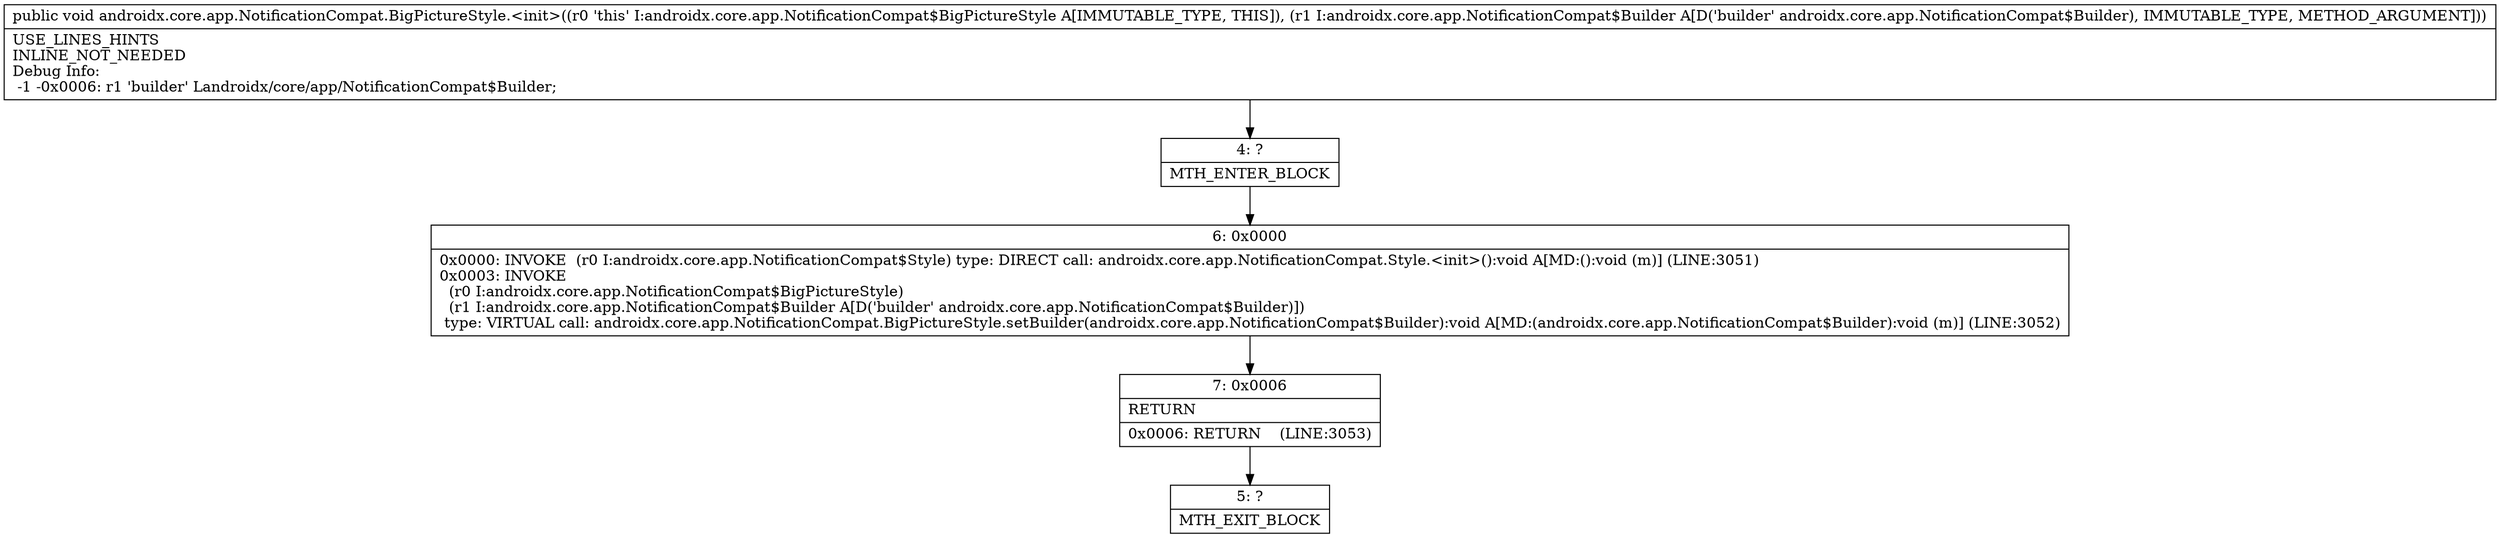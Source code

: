digraph "CFG forandroidx.core.app.NotificationCompat.BigPictureStyle.\<init\>(Landroidx\/core\/app\/NotificationCompat$Builder;)V" {
Node_4 [shape=record,label="{4\:\ ?|MTH_ENTER_BLOCK\l}"];
Node_6 [shape=record,label="{6\:\ 0x0000|0x0000: INVOKE  (r0 I:androidx.core.app.NotificationCompat$Style) type: DIRECT call: androidx.core.app.NotificationCompat.Style.\<init\>():void A[MD:():void (m)] (LINE:3051)\l0x0003: INVOKE  \l  (r0 I:androidx.core.app.NotificationCompat$BigPictureStyle)\l  (r1 I:androidx.core.app.NotificationCompat$Builder A[D('builder' androidx.core.app.NotificationCompat$Builder)])\l type: VIRTUAL call: androidx.core.app.NotificationCompat.BigPictureStyle.setBuilder(androidx.core.app.NotificationCompat$Builder):void A[MD:(androidx.core.app.NotificationCompat$Builder):void (m)] (LINE:3052)\l}"];
Node_7 [shape=record,label="{7\:\ 0x0006|RETURN\l|0x0006: RETURN    (LINE:3053)\l}"];
Node_5 [shape=record,label="{5\:\ ?|MTH_EXIT_BLOCK\l}"];
MethodNode[shape=record,label="{public void androidx.core.app.NotificationCompat.BigPictureStyle.\<init\>((r0 'this' I:androidx.core.app.NotificationCompat$BigPictureStyle A[IMMUTABLE_TYPE, THIS]), (r1 I:androidx.core.app.NotificationCompat$Builder A[D('builder' androidx.core.app.NotificationCompat$Builder), IMMUTABLE_TYPE, METHOD_ARGUMENT]))  | USE_LINES_HINTS\lINLINE_NOT_NEEDED\lDebug Info:\l  \-1 \-0x0006: r1 'builder' Landroidx\/core\/app\/NotificationCompat$Builder;\l}"];
MethodNode -> Node_4;Node_4 -> Node_6;
Node_6 -> Node_7;
Node_7 -> Node_5;
}

